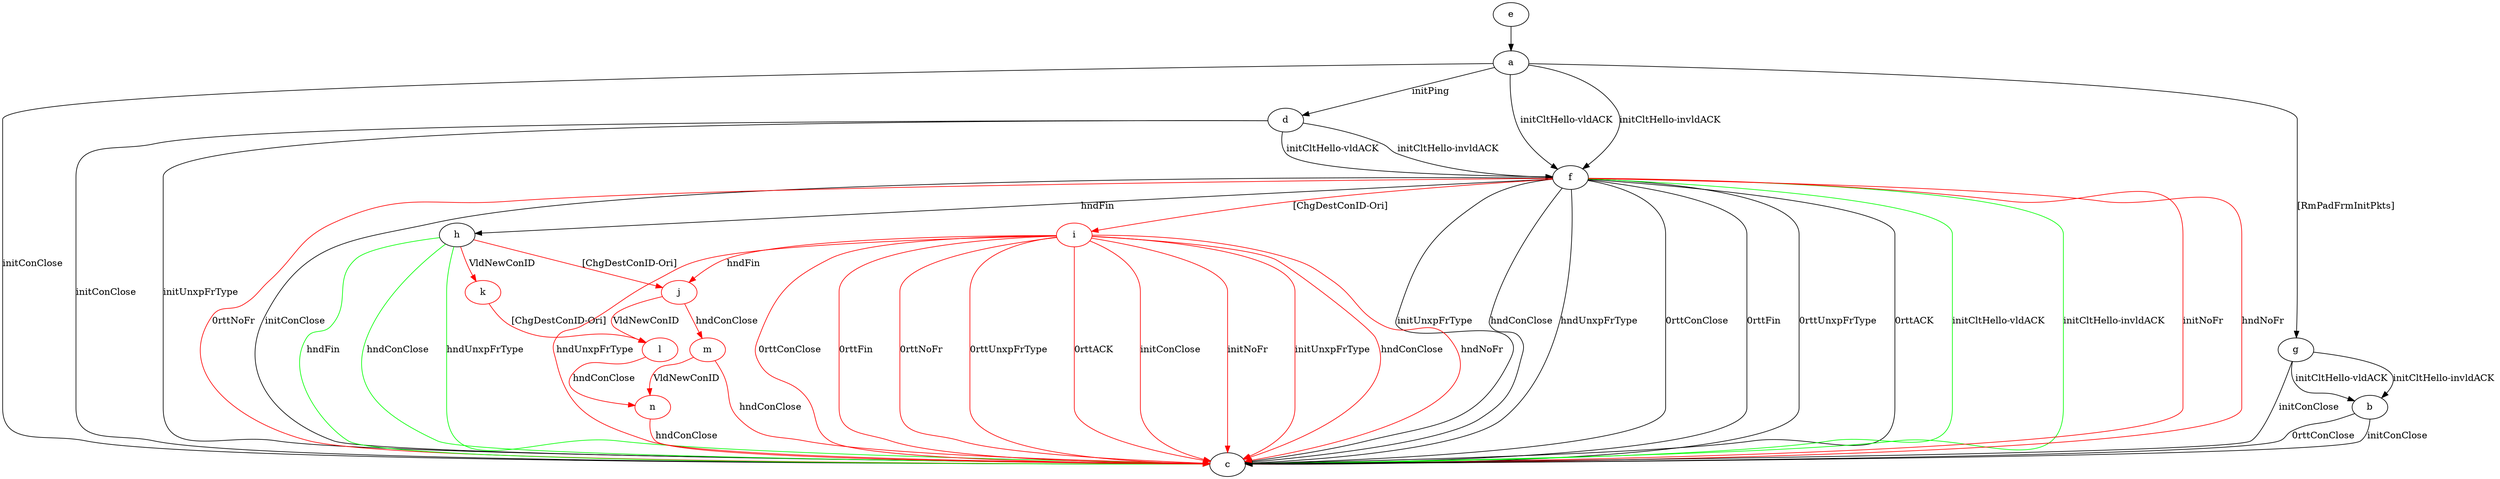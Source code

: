 digraph "" {
	a -> c	[key=0,
		label="initConClose "];
	a -> d	[key=0,
		label="initPing "];
	a -> f	[key=0,
		label="initCltHello-vldACK "];
	a -> f	[key=1,
		label="initCltHello-invldACK "];
	a -> g	[key=0,
		label="[RmPadFrmInitPkts] "];
	b -> c	[key=0,
		label="initConClose "];
	b -> c	[key=1,
		label="0rttConClose "];
	d -> c	[key=0,
		label="initConClose "];
	d -> c	[key=1,
		label="initUnxpFrType "];
	d -> f	[key=0,
		label="initCltHello-vldACK "];
	d -> f	[key=1,
		label="initCltHello-invldACK "];
	e -> a	[key=0];
	f -> c	[key=0,
		label="initConClose "];
	f -> c	[key=1,
		label="initUnxpFrType "];
	f -> c	[key=2,
		label="hndConClose "];
	f -> c	[key=3,
		label="hndUnxpFrType "];
	f -> c	[key=4,
		label="0rttConClose "];
	f -> c	[key=5,
		label="0rttFin "];
	f -> c	[key=6,
		label="0rttUnxpFrType "];
	f -> c	[key=7,
		label="0rttACK "];
	f -> c	[key=8,
		color=green,
		label="initCltHello-vldACK "];
	f -> c	[key=9,
		color=green,
		label="initCltHello-invldACK "];
	f -> c	[key=10,
		color=red,
		label="initNoFr "];
	f -> c	[key=11,
		color=red,
		label="hndNoFr "];
	f -> c	[key=12,
		color=red,
		label="0rttNoFr "];
	f -> h	[key=0,
		label="hndFin "];
	i	[color=red];
	f -> i	[key=0,
		color=red,
		label="[ChgDestConID-Ori] "];
	g -> b	[key=0,
		label="initCltHello-vldACK "];
	g -> b	[key=1,
		label="initCltHello-invldACK "];
	g -> c	[key=0,
		label="initConClose "];
	h -> c	[key=0,
		color=green,
		label="hndFin "];
	h -> c	[key=1,
		color=green,
		label="hndConClose "];
	h -> c	[key=2,
		color=green,
		label="hndUnxpFrType "];
	j	[color=red];
	h -> j	[key=0,
		color=red,
		label="[ChgDestConID-Ori] "];
	k	[color=red];
	h -> k	[key=0,
		color=red,
		label="VldNewConID "];
	i -> c	[key=0,
		color=red,
		label="initConClose "];
	i -> c	[key=1,
		color=red,
		label="initNoFr "];
	i -> c	[key=2,
		color=red,
		label="initUnxpFrType "];
	i -> c	[key=3,
		color=red,
		label="hndConClose "];
	i -> c	[key=4,
		color=red,
		label="hndNoFr "];
	i -> c	[key=5,
		color=red,
		label="hndUnxpFrType "];
	i -> c	[key=6,
		color=red,
		label="0rttConClose "];
	i -> c	[key=7,
		color=red,
		label="0rttFin "];
	i -> c	[key=8,
		color=red,
		label="0rttNoFr "];
	i -> c	[key=9,
		color=red,
		label="0rttUnxpFrType "];
	i -> c	[key=10,
		color=red,
		label="0rttACK "];
	i -> j	[key=0,
		color=red,
		label="hndFin "];
	l	[color=red];
	j -> l	[key=0,
		color=red,
		label="VldNewConID "];
	m	[color=red];
	j -> m	[key=0,
		color=red,
		label="hndConClose "];
	k -> l	[key=0,
		color=red,
		label="[ChgDestConID-Ori] "];
	n	[color=red];
	l -> n	[key=0,
		color=red,
		label="hndConClose "];
	m -> c	[key=0,
		color=red,
		label="hndConClose "];
	m -> n	[key=0,
		color=red,
		label="VldNewConID "];
	n -> c	[key=0,
		color=red,
		label="hndConClose "];
}
